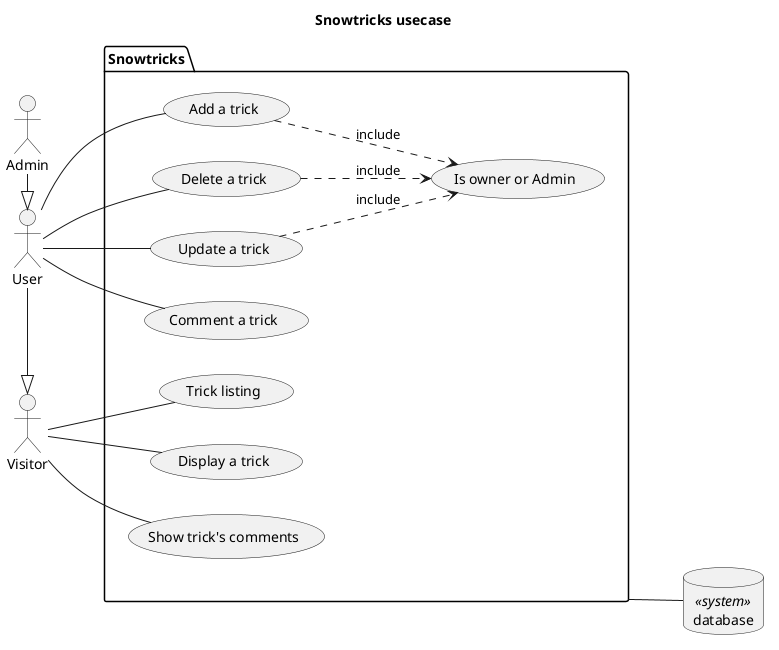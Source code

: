 @startuml

left to right direction

title "Snowtricks usecase"

actor Admin
actor User
actor Visitor

Database database <<system>>

package Snowtricks {
    usecase "Trick listing"
    usecase "Add a trick"
    usecase "Delete a trick"
    usecase "Update a trick"
    usecase "Display a trick"
    usecase "Comment a trick"
    usecase "Show trick's comments"

    "Delete a trick" ..> (Is owner or Admin): include
    "Update a trick" ..> (Is owner or Admin): include
    "Add a trick" ..> (Is owner or Admin): include
}

User -- "Comment a trick"
User -- "Update a trick"
User -- "Delete a trick"
User -- "Add a trick"

Visitor -- "Trick listing"
Visitor -- "Display a trick"
Visitor -- "Show trick's comments"

Snowtricks --- database

Admin -|> User
User -|> Visitor

@enduml
